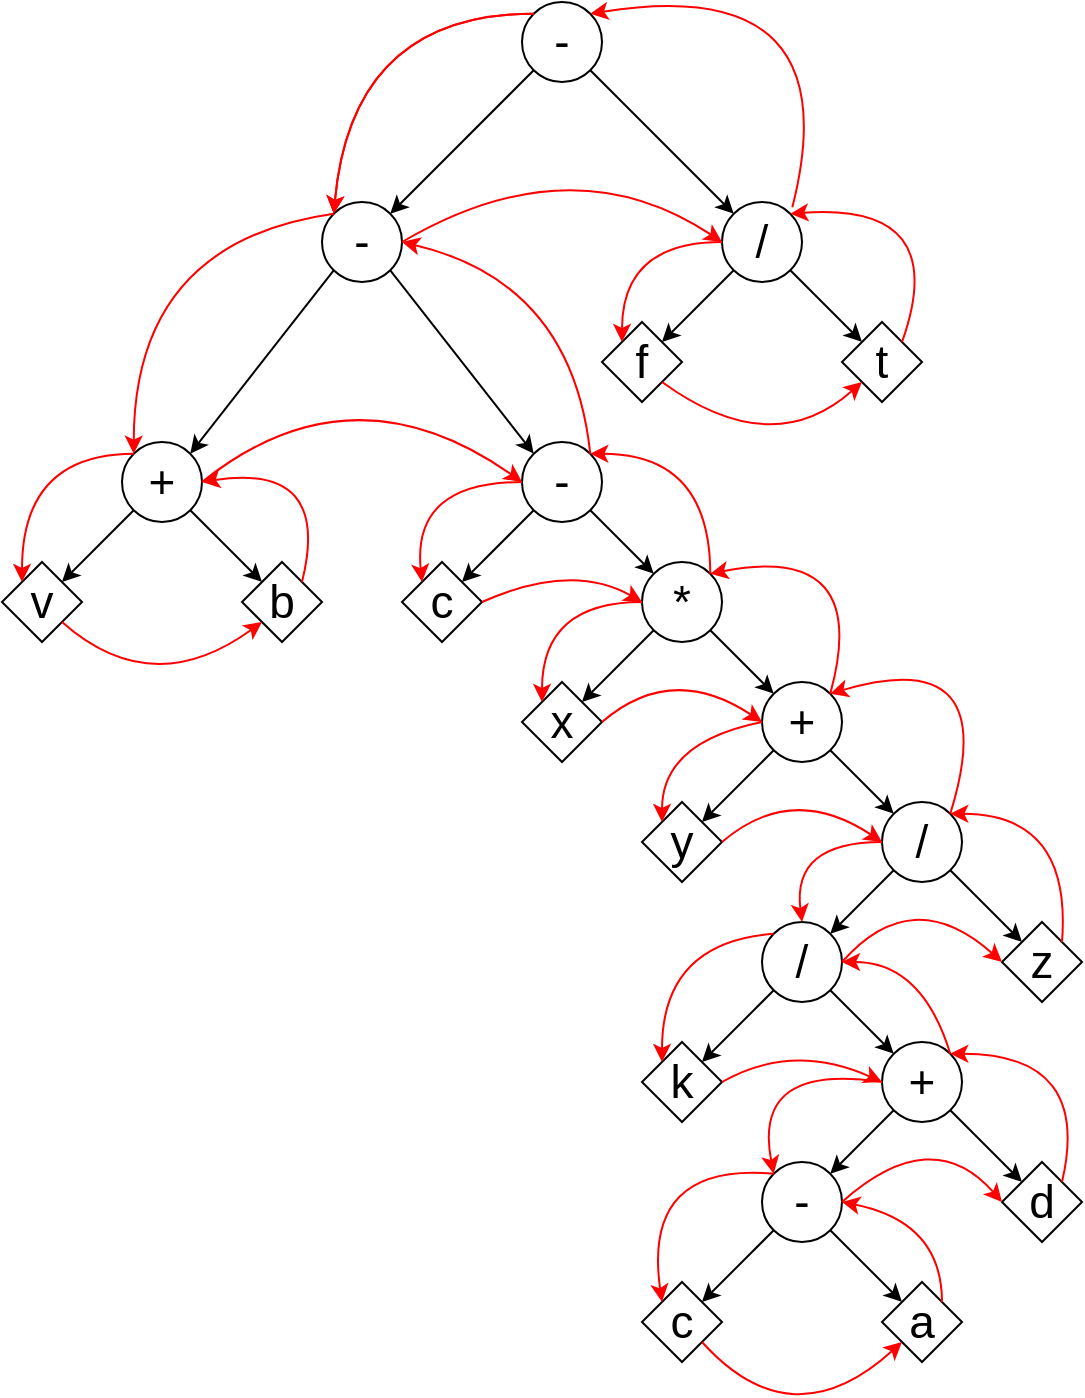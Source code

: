 <mxfile version="15.5.9" type="github">
  <diagram id="deZTbNNg9LpsPU7EslgX" name="Page-1">
    <mxGraphModel dx="1422" dy="764" grid="1" gridSize="10" guides="1" tooltips="1" connect="1" arrows="1" fold="1" page="1" pageScale="1" pageWidth="850" pageHeight="1100" math="0" shadow="0">
      <root>
        <mxCell id="0" />
        <mxCell id="1" parent="0" />
        <mxCell id="aF1CnZQHpzcb5Xxu2y9p-5" value="-" style="ellipse;whiteSpace=wrap;html=1;aspect=fixed;fontSize=23;" vertex="1" parent="1">
          <mxGeometry x="415" y="210" width="40" height="40" as="geometry" />
        </mxCell>
        <mxCell id="aF1CnZQHpzcb5Xxu2y9p-6" value="/" style="ellipse;whiteSpace=wrap;html=1;aspect=fixed;fontSize=23;" vertex="1" parent="1">
          <mxGeometry x="515" y="310" width="40" height="40" as="geometry" />
        </mxCell>
        <mxCell id="aF1CnZQHpzcb5Xxu2y9p-7" value="-" style="ellipse;whiteSpace=wrap;html=1;aspect=fixed;fontSize=23;" vertex="1" parent="1">
          <mxGeometry x="315" y="310" width="40" height="40" as="geometry" />
        </mxCell>
        <mxCell id="aF1CnZQHpzcb5Xxu2y9p-8" value="" style="endArrow=classic;html=1;rounded=0;entryX=1;entryY=0;entryDx=0;entryDy=0;exitX=0;exitY=1;exitDx=0;exitDy=0;fontSize=23;" edge="1" parent="1" source="aF1CnZQHpzcb5Xxu2y9p-5" target="aF1CnZQHpzcb5Xxu2y9p-7">
          <mxGeometry width="50" height="50" relative="1" as="geometry">
            <mxPoint x="355" y="510" as="sourcePoint" />
            <mxPoint x="405" y="460" as="targetPoint" />
          </mxGeometry>
        </mxCell>
        <mxCell id="aF1CnZQHpzcb5Xxu2y9p-9" value="" style="endArrow=classic;html=1;rounded=0;exitX=1;exitY=1;exitDx=0;exitDy=0;entryX=0;entryY=0;entryDx=0;entryDy=0;fontSize=23;" edge="1" parent="1" source="aF1CnZQHpzcb5Xxu2y9p-5" target="aF1CnZQHpzcb5Xxu2y9p-6">
          <mxGeometry width="50" height="50" relative="1" as="geometry">
            <mxPoint x="475" y="590" as="sourcePoint" />
            <mxPoint x="525" y="540" as="targetPoint" />
          </mxGeometry>
        </mxCell>
        <mxCell id="aF1CnZQHpzcb5Xxu2y9p-21" value="+" style="ellipse;whiteSpace=wrap;html=1;aspect=fixed;fontSize=23;" vertex="1" parent="1">
          <mxGeometry x="215" y="430" width="40" height="40" as="geometry" />
        </mxCell>
        <mxCell id="aF1CnZQHpzcb5Xxu2y9p-22" value="-" style="ellipse;whiteSpace=wrap;html=1;aspect=fixed;fontSize=23;" vertex="1" parent="1">
          <mxGeometry x="415" y="430" width="40" height="40" as="geometry" />
        </mxCell>
        <mxCell id="aF1CnZQHpzcb5Xxu2y9p-24" value="f" style="rhombus;whiteSpace=wrap;html=1;fontSize=23;" vertex="1" parent="1">
          <mxGeometry x="455" y="370" width="40" height="40" as="geometry" />
        </mxCell>
        <mxCell id="aF1CnZQHpzcb5Xxu2y9p-25" value="t" style="rhombus;whiteSpace=wrap;html=1;fontSize=23;" vertex="1" parent="1">
          <mxGeometry x="575" y="370" width="40" height="40" as="geometry" />
        </mxCell>
        <mxCell id="aF1CnZQHpzcb5Xxu2y9p-26" value="v" style="rhombus;whiteSpace=wrap;html=1;fontSize=23;" vertex="1" parent="1">
          <mxGeometry x="155" y="490" width="40" height="40" as="geometry" />
        </mxCell>
        <mxCell id="aF1CnZQHpzcb5Xxu2y9p-27" value="b" style="rhombus;whiteSpace=wrap;html=1;fontSize=23;" vertex="1" parent="1">
          <mxGeometry x="275" y="490" width="40" height="40" as="geometry" />
        </mxCell>
        <mxCell id="aF1CnZQHpzcb5Xxu2y9p-28" value="" style="endArrow=classic;html=1;rounded=0;fontSize=23;exitX=1;exitY=1;exitDx=0;exitDy=0;entryX=0;entryY=0;entryDx=0;entryDy=0;" edge="1" parent="1" source="aF1CnZQHpzcb5Xxu2y9p-7" target="aF1CnZQHpzcb5Xxu2y9p-22">
          <mxGeometry width="50" height="50" relative="1" as="geometry">
            <mxPoint x="410" y="470" as="sourcePoint" />
            <mxPoint x="460" y="420" as="targetPoint" />
          </mxGeometry>
        </mxCell>
        <mxCell id="aF1CnZQHpzcb5Xxu2y9p-29" value="" style="endArrow=classic;html=1;rounded=0;fontSize=23;exitX=0;exitY=1;exitDx=0;exitDy=0;entryX=1;entryY=0;entryDx=0;entryDy=0;" edge="1" parent="1" source="aF1CnZQHpzcb5Xxu2y9p-7" target="aF1CnZQHpzcb5Xxu2y9p-21">
          <mxGeometry width="50" height="50" relative="1" as="geometry">
            <mxPoint x="339.142" y="348.282" as="sourcePoint" />
            <mxPoint x="370.858" y="379.998" as="targetPoint" />
          </mxGeometry>
        </mxCell>
        <mxCell id="aF1CnZQHpzcb5Xxu2y9p-30" value="" style="endArrow=classic;html=1;rounded=0;fontSize=23;entryX=0;entryY=0;entryDx=0;entryDy=0;exitX=1;exitY=1;exitDx=0;exitDy=0;" edge="1" parent="1" source="aF1CnZQHpzcb5Xxu2y9p-6" target="aF1CnZQHpzcb5Xxu2y9p-25">
          <mxGeometry width="50" height="50" relative="1" as="geometry">
            <mxPoint x="445" y="490" as="sourcePoint" />
            <mxPoint x="495" y="440" as="targetPoint" />
          </mxGeometry>
        </mxCell>
        <mxCell id="aF1CnZQHpzcb5Xxu2y9p-31" value="" style="endArrow=classic;html=1;rounded=0;fontSize=23;entryX=0;entryY=0;entryDx=0;entryDy=0;exitX=1;exitY=1;exitDx=0;exitDy=0;" edge="1" parent="1" source="aF1CnZQHpzcb5Xxu2y9p-21" target="aF1CnZQHpzcb5Xxu2y9p-27">
          <mxGeometry width="50" height="50" relative="1" as="geometry">
            <mxPoint x="455" y="570" as="sourcePoint" />
            <mxPoint x="505" y="520" as="targetPoint" />
          </mxGeometry>
        </mxCell>
        <mxCell id="aF1CnZQHpzcb5Xxu2y9p-32" value="" style="endArrow=classic;html=1;rounded=0;fontSize=23;entryX=1;entryY=0;entryDx=0;entryDy=0;exitX=0;exitY=1;exitDx=0;exitDy=0;" edge="1" parent="1" source="aF1CnZQHpzcb5Xxu2y9p-21" target="aF1CnZQHpzcb5Xxu2y9p-26">
          <mxGeometry width="50" height="50" relative="1" as="geometry">
            <mxPoint x="265" y="610" as="sourcePoint" />
            <mxPoint x="315" y="560" as="targetPoint" />
          </mxGeometry>
        </mxCell>
        <mxCell id="aF1CnZQHpzcb5Xxu2y9p-33" value="" style="endArrow=classic;html=1;rounded=0;fontSize=23;exitX=0;exitY=1;exitDx=0;exitDy=0;entryX=1;entryY=0;entryDx=0;entryDy=0;" edge="1" parent="1" source="aF1CnZQHpzcb5Xxu2y9p-6" target="aF1CnZQHpzcb5Xxu2y9p-24">
          <mxGeometry width="50" height="50" relative="1" as="geometry">
            <mxPoint x="425" y="440" as="sourcePoint" />
            <mxPoint x="475" y="390" as="targetPoint" />
          </mxGeometry>
        </mxCell>
        <mxCell id="aF1CnZQHpzcb5Xxu2y9p-36" value="*" style="ellipse;whiteSpace=wrap;html=1;aspect=fixed;fontSize=23;" vertex="1" parent="1">
          <mxGeometry x="475" y="490" width="40" height="40" as="geometry" />
        </mxCell>
        <mxCell id="aF1CnZQHpzcb5Xxu2y9p-37" value="c" style="rhombus;whiteSpace=wrap;html=1;fontSize=23;" vertex="1" parent="1">
          <mxGeometry x="355" y="490" width="40" height="40" as="geometry" />
        </mxCell>
        <mxCell id="aF1CnZQHpzcb5Xxu2y9p-38" value="x" style="rhombus;whiteSpace=wrap;html=1;fontSize=23;" vertex="1" parent="1">
          <mxGeometry x="415" y="550" width="40" height="40" as="geometry" />
        </mxCell>
        <mxCell id="aF1CnZQHpzcb5Xxu2y9p-39" value="+" style="ellipse;whiteSpace=wrap;html=1;aspect=fixed;fontSize=23;" vertex="1" parent="1">
          <mxGeometry x="535" y="550" width="40" height="40" as="geometry" />
        </mxCell>
        <mxCell id="aF1CnZQHpzcb5Xxu2y9p-40" value="y" style="rhombus;whiteSpace=wrap;html=1;fontSize=23;" vertex="1" parent="1">
          <mxGeometry x="475" y="610" width="40" height="40" as="geometry" />
        </mxCell>
        <mxCell id="aF1CnZQHpzcb5Xxu2y9p-41" value="" style="endArrow=classic;html=1;rounded=0;fontSize=23;exitX=0;exitY=1;exitDx=0;exitDy=0;entryX=1;entryY=0;entryDx=0;entryDy=0;" edge="1" parent="1" source="aF1CnZQHpzcb5Xxu2y9p-22" target="aF1CnZQHpzcb5Xxu2y9p-37">
          <mxGeometry width="50" height="50" relative="1" as="geometry">
            <mxPoint x="425" y="600" as="sourcePoint" />
            <mxPoint x="475" y="550" as="targetPoint" />
          </mxGeometry>
        </mxCell>
        <mxCell id="aF1CnZQHpzcb5Xxu2y9p-43" value="" style="endArrow=classic;html=1;rounded=0;fontSize=23;exitX=0;exitY=1;exitDx=0;exitDy=0;entryX=1;entryY=0;entryDx=0;entryDy=0;" edge="1" parent="1" source="aF1CnZQHpzcb5Xxu2y9p-36" target="aF1CnZQHpzcb5Xxu2y9p-38">
          <mxGeometry width="50" height="50" relative="1" as="geometry">
            <mxPoint x="450" y="610" as="sourcePoint" />
            <mxPoint x="500" y="560" as="targetPoint" />
          </mxGeometry>
        </mxCell>
        <mxCell id="aF1CnZQHpzcb5Xxu2y9p-44" value="" style="endArrow=classic;html=1;rounded=0;fontSize=23;exitX=1;exitY=1;exitDx=0;exitDy=0;entryX=0;entryY=0;entryDx=0;entryDy=0;" edge="1" parent="1" source="aF1CnZQHpzcb5Xxu2y9p-22" target="aF1CnZQHpzcb5Xxu2y9p-36">
          <mxGeometry width="50" height="50" relative="1" as="geometry">
            <mxPoint x="345" y="680" as="sourcePoint" />
            <mxPoint x="395" y="630" as="targetPoint" />
          </mxGeometry>
        </mxCell>
        <mxCell id="aF1CnZQHpzcb5Xxu2y9p-45" value="" style="endArrow=classic;html=1;rounded=0;fontSize=23;exitX=1;exitY=1;exitDx=0;exitDy=0;entryX=0;entryY=0;entryDx=0;entryDy=0;" edge="1" parent="1" source="aF1CnZQHpzcb5Xxu2y9p-39" target="aF1CnZQHpzcb5Xxu2y9p-49">
          <mxGeometry width="50" height="50" relative="1" as="geometry">
            <mxPoint x="395" y="720" as="sourcePoint" />
            <mxPoint x="445" y="670" as="targetPoint" />
          </mxGeometry>
        </mxCell>
        <mxCell id="aF1CnZQHpzcb5Xxu2y9p-46" value="" style="endArrow=classic;html=1;rounded=0;fontSize=23;exitX=1;exitY=1;exitDx=0;exitDy=0;entryX=0;entryY=0;entryDx=0;entryDy=0;" edge="1" parent="1" source="aF1CnZQHpzcb5Xxu2y9p-36" target="aF1CnZQHpzcb5Xxu2y9p-39">
          <mxGeometry width="50" height="50" relative="1" as="geometry">
            <mxPoint x="270" y="690" as="sourcePoint" />
            <mxPoint x="320" y="640" as="targetPoint" />
          </mxGeometry>
        </mxCell>
        <mxCell id="aF1CnZQHpzcb5Xxu2y9p-47" value="" style="endArrow=classic;html=1;rounded=0;fontSize=23;exitX=0;exitY=1;exitDx=0;exitDy=0;entryX=1;entryY=0;entryDx=0;entryDy=0;" edge="1" parent="1" source="aF1CnZQHpzcb5Xxu2y9p-39" target="aF1CnZQHpzcb5Xxu2y9p-40">
          <mxGeometry width="50" height="50" relative="1" as="geometry">
            <mxPoint x="205" y="610" as="sourcePoint" />
            <mxPoint x="255" y="560" as="targetPoint" />
          </mxGeometry>
        </mxCell>
        <mxCell id="aF1CnZQHpzcb5Xxu2y9p-49" value="/" style="ellipse;whiteSpace=wrap;html=1;aspect=fixed;fontSize=23;" vertex="1" parent="1">
          <mxGeometry x="595" y="610" width="40" height="40" as="geometry" />
        </mxCell>
        <mxCell id="aF1CnZQHpzcb5Xxu2y9p-50" value="/" style="ellipse;whiteSpace=wrap;html=1;aspect=fixed;fontSize=23;" vertex="1" parent="1">
          <mxGeometry x="535" y="670" width="40" height="40" as="geometry" />
        </mxCell>
        <mxCell id="aF1CnZQHpzcb5Xxu2y9p-51" value="" style="endArrow=classic;html=1;rounded=0;fontSize=23;exitX=0;exitY=1;exitDx=0;exitDy=0;entryX=1;entryY=0;entryDx=0;entryDy=0;" edge="1" parent="1" source="aF1CnZQHpzcb5Xxu2y9p-49" target="aF1CnZQHpzcb5Xxu2y9p-50">
          <mxGeometry width="50" height="50" relative="1" as="geometry">
            <mxPoint x="685" y="760" as="sourcePoint" />
            <mxPoint x="735" y="710" as="targetPoint" />
          </mxGeometry>
        </mxCell>
        <mxCell id="aF1CnZQHpzcb5Xxu2y9p-52" value="k" style="rhombus;whiteSpace=wrap;html=1;fontSize=23;" vertex="1" parent="1">
          <mxGeometry x="475" y="730" width="40" height="40" as="geometry" />
        </mxCell>
        <mxCell id="aF1CnZQHpzcb5Xxu2y9p-53" value="" style="endArrow=classic;html=1;rounded=0;fontSize=23;exitX=0;exitY=1;exitDx=0;exitDy=0;entryX=1;entryY=0;entryDx=0;entryDy=0;" edge="1" parent="1" source="aF1CnZQHpzcb5Xxu2y9p-50" target="aF1CnZQHpzcb5Xxu2y9p-52">
          <mxGeometry width="50" height="50" relative="1" as="geometry">
            <mxPoint x="685" y="760" as="sourcePoint" />
            <mxPoint x="735" y="710" as="targetPoint" />
          </mxGeometry>
        </mxCell>
        <mxCell id="aF1CnZQHpzcb5Xxu2y9p-54" value="&lt;div style=&quot;font-size: 23px;&quot;&gt;+&lt;br style=&quot;font-size: 23px;&quot;&gt;&lt;/div&gt;" style="ellipse;whiteSpace=wrap;html=1;aspect=fixed;fontSize=23;" vertex="1" parent="1">
          <mxGeometry x="595" y="730" width="40" height="40" as="geometry" />
        </mxCell>
        <mxCell id="aF1CnZQHpzcb5Xxu2y9p-55" value="z" style="rhombus;whiteSpace=wrap;html=1;fontSize=23;" vertex="1" parent="1">
          <mxGeometry x="655" y="670" width="40" height="40" as="geometry" />
        </mxCell>
        <mxCell id="aF1CnZQHpzcb5Xxu2y9p-56" value="" style="endArrow=classic;html=1;rounded=0;fontSize=23;exitX=1;exitY=1;exitDx=0;exitDy=0;entryX=0;entryY=0;entryDx=0;entryDy=0;" edge="1" parent="1" source="aF1CnZQHpzcb5Xxu2y9p-49" target="aF1CnZQHpzcb5Xxu2y9p-55">
          <mxGeometry width="50" height="50" relative="1" as="geometry">
            <mxPoint x="685" y="760" as="sourcePoint" />
            <mxPoint x="735" y="710" as="targetPoint" />
          </mxGeometry>
        </mxCell>
        <mxCell id="aF1CnZQHpzcb5Xxu2y9p-57" value="" style="endArrow=classic;html=1;rounded=0;fontSize=23;exitX=1;exitY=1;exitDx=0;exitDy=0;entryX=0;entryY=0;entryDx=0;entryDy=0;" edge="1" parent="1" source="aF1CnZQHpzcb5Xxu2y9p-50" target="aF1CnZQHpzcb5Xxu2y9p-54">
          <mxGeometry width="50" height="50" relative="1" as="geometry">
            <mxPoint x="685" y="860" as="sourcePoint" />
            <mxPoint x="735" y="810" as="targetPoint" />
          </mxGeometry>
        </mxCell>
        <mxCell id="aF1CnZQHpzcb5Xxu2y9p-58" value="-" style="ellipse;whiteSpace=wrap;html=1;aspect=fixed;fontSize=23;" vertex="1" parent="1">
          <mxGeometry x="535" y="790" width="40" height="40" as="geometry" />
        </mxCell>
        <mxCell id="aF1CnZQHpzcb5Xxu2y9p-59" value="" style="endArrow=classic;html=1;rounded=0;fontSize=23;exitX=0;exitY=1;exitDx=0;exitDy=0;entryX=1;entryY=0;entryDx=0;entryDy=0;" edge="1" parent="1" source="aF1CnZQHpzcb5Xxu2y9p-54" target="aF1CnZQHpzcb5Xxu2y9p-58">
          <mxGeometry width="50" height="50" relative="1" as="geometry">
            <mxPoint x="685" y="860" as="sourcePoint" />
            <mxPoint x="735" y="810" as="targetPoint" />
          </mxGeometry>
        </mxCell>
        <mxCell id="aF1CnZQHpzcb5Xxu2y9p-60" value="d" style="rhombus;whiteSpace=wrap;html=1;fontSize=23;" vertex="1" parent="1">
          <mxGeometry x="655" y="790" width="40" height="40" as="geometry" />
        </mxCell>
        <mxCell id="aF1CnZQHpzcb5Xxu2y9p-61" value="" style="endArrow=classic;html=1;rounded=0;fontSize=23;exitX=1;exitY=1;exitDx=0;exitDy=0;entryX=0;entryY=0;entryDx=0;entryDy=0;" edge="1" parent="1" source="aF1CnZQHpzcb5Xxu2y9p-54" target="aF1CnZQHpzcb5Xxu2y9p-60">
          <mxGeometry width="50" height="50" relative="1" as="geometry">
            <mxPoint x="685" y="860" as="sourcePoint" />
            <mxPoint x="735" y="810" as="targetPoint" />
          </mxGeometry>
        </mxCell>
        <mxCell id="aF1CnZQHpzcb5Xxu2y9p-62" value="c" style="rhombus;whiteSpace=wrap;html=1;fontSize=23;" vertex="1" parent="1">
          <mxGeometry x="475" y="850" width="40" height="40" as="geometry" />
        </mxCell>
        <mxCell id="aF1CnZQHpzcb5Xxu2y9p-63" value="a" style="rhombus;whiteSpace=wrap;html=1;fontSize=23;" vertex="1" parent="1">
          <mxGeometry x="595" y="850" width="40" height="40" as="geometry" />
        </mxCell>
        <mxCell id="aF1CnZQHpzcb5Xxu2y9p-64" value="" style="endArrow=classic;html=1;rounded=0;fontSize=23;exitX=1;exitY=1;exitDx=0;exitDy=0;entryX=0;entryY=0;entryDx=0;entryDy=0;" edge="1" parent="1" source="aF1CnZQHpzcb5Xxu2y9p-58" target="aF1CnZQHpzcb5Xxu2y9p-63">
          <mxGeometry width="50" height="50" relative="1" as="geometry">
            <mxPoint x="685" y="860" as="sourcePoint" />
            <mxPoint x="735" y="810" as="targetPoint" />
          </mxGeometry>
        </mxCell>
        <mxCell id="aF1CnZQHpzcb5Xxu2y9p-65" value="" style="endArrow=classic;html=1;rounded=0;fontSize=23;exitX=0;exitY=1;exitDx=0;exitDy=0;entryX=1;entryY=0;entryDx=0;entryDy=0;" edge="1" parent="1" source="aF1CnZQHpzcb5Xxu2y9p-58" target="aF1CnZQHpzcb5Xxu2y9p-62">
          <mxGeometry width="50" height="50" relative="1" as="geometry">
            <mxPoint x="590" y="970" as="sourcePoint" />
            <mxPoint x="640" y="920" as="targetPoint" />
          </mxGeometry>
        </mxCell>
        <mxCell id="aF1CnZQHpzcb5Xxu2y9p-71" value="" style="endArrow=classic;html=1;fontSize=23;strokeColor=#FF0000;entryX=0;entryY=0;entryDx=0;entryDy=0;exitX=0;exitY=0;exitDx=0;exitDy=0;curved=1;" edge="1" parent="1" source="aF1CnZQHpzcb5Xxu2y9p-5" target="aF1CnZQHpzcb5Xxu2y9p-7">
          <mxGeometry width="50" height="50" relative="1" as="geometry">
            <mxPoint x="265" y="230" as="sourcePoint" />
            <mxPoint x="315" y="180" as="targetPoint" />
            <Array as="points">
              <mxPoint x="330" y="216" />
            </Array>
          </mxGeometry>
        </mxCell>
        <mxCell id="aF1CnZQHpzcb5Xxu2y9p-72" value="" style="endArrow=classic;html=1;fontSize=23;strokeColor=#FF0000;entryX=0;entryY=0;entryDx=0;entryDy=0;exitX=0;exitY=0;exitDx=0;exitDy=0;curved=1;" edge="1" parent="1" source="aF1CnZQHpzcb5Xxu2y9p-7" target="aF1CnZQHpzcb5Xxu2y9p-21">
          <mxGeometry width="50" height="50" relative="1" as="geometry">
            <mxPoint x="314.998" y="319.998" as="sourcePoint" />
            <mxPoint x="214.998" y="419.998" as="targetPoint" />
            <Array as="points">
              <mxPoint x="221" y="330" />
            </Array>
          </mxGeometry>
        </mxCell>
        <mxCell id="aF1CnZQHpzcb5Xxu2y9p-74" value="" style="endArrow=classic;html=1;fontSize=23;strokeColor=#FF0000;entryX=0;entryY=0;entryDx=0;entryDy=0;exitX=0;exitY=0;exitDx=0;exitDy=0;curved=1;" edge="1" parent="1">
          <mxGeometry width="50" height="50" relative="1" as="geometry">
            <mxPoint x="420.858" y="215.858" as="sourcePoint" />
            <mxPoint x="320.858" y="315.858" as="targetPoint" />
            <Array as="points">
              <mxPoint x="330" y="216" />
            </Array>
          </mxGeometry>
        </mxCell>
        <mxCell id="aF1CnZQHpzcb5Xxu2y9p-76" value="" style="endArrow=classic;html=1;fontSize=23;strokeColor=#FF0000;entryX=0;entryY=0;entryDx=0;entryDy=0;exitX=0;exitY=0;exitDx=0;exitDy=0;curved=1;" edge="1" parent="1" source="aF1CnZQHpzcb5Xxu2y9p-21" target="aF1CnZQHpzcb5Xxu2y9p-26">
          <mxGeometry width="50" height="50" relative="1" as="geometry">
            <mxPoint x="185.858" y="369.998" as="sourcePoint" />
            <mxPoint x="100" y="484.14" as="targetPoint" />
            <Array as="points">
              <mxPoint x="165" y="436" />
            </Array>
          </mxGeometry>
        </mxCell>
        <mxCell id="aF1CnZQHpzcb5Xxu2y9p-77" value="" style="endArrow=classic;html=1;fontSize=23;strokeColor=#FF0000;entryX=0;entryY=1;entryDx=0;entryDy=0;exitX=1;exitY=1;exitDx=0;exitDy=0;curved=1;" edge="1" parent="1" source="aF1CnZQHpzcb5Xxu2y9p-26" target="aF1CnZQHpzcb5Xxu2y9p-27">
          <mxGeometry width="50" height="50" relative="1" as="geometry">
            <mxPoint x="254.998" y="545.858" as="sourcePoint" />
            <mxPoint x="199.14" y="610" as="targetPoint" />
            <Array as="points">
              <mxPoint x="230" y="560" />
            </Array>
          </mxGeometry>
        </mxCell>
        <mxCell id="aF1CnZQHpzcb5Xxu2y9p-78" value="" style="endArrow=classic;html=1;fontSize=23;strokeColor=#FF0000;entryX=1;entryY=0.5;entryDx=0;entryDy=0;exitX=1;exitY=0;exitDx=0;exitDy=0;curved=1;" edge="1" parent="1" source="aF1CnZQHpzcb5Xxu2y9p-27" target="aF1CnZQHpzcb5Xxu2y9p-21">
          <mxGeometry width="50" height="50" relative="1" as="geometry">
            <mxPoint x="362.928" y="417.928" as="sourcePoint" />
            <mxPoint x="307.07" y="482.07" as="targetPoint" />
            <Array as="points">
              <mxPoint x="320" y="440" />
            </Array>
          </mxGeometry>
        </mxCell>
        <mxCell id="aF1CnZQHpzcb5Xxu2y9p-79" value="" style="endArrow=classic;html=1;fontSize=23;strokeColor=#FF0000;entryX=0;entryY=0.5;entryDx=0;entryDy=0;exitX=1;exitY=0.5;exitDx=0;exitDy=0;curved=1;" edge="1" parent="1" source="aF1CnZQHpzcb5Xxu2y9p-21" target="aF1CnZQHpzcb5Xxu2y9p-22">
          <mxGeometry width="50" height="50" relative="1" as="geometry">
            <mxPoint x="352.5" y="450" as="sourcePoint" />
            <mxPoint x="302.5" y="400" as="targetPoint" />
            <Array as="points">
              <mxPoint x="330" y="390" />
            </Array>
          </mxGeometry>
        </mxCell>
        <mxCell id="aF1CnZQHpzcb5Xxu2y9p-80" value="" style="endArrow=classic;html=1;fontSize=23;strokeColor=#FF0000;entryX=0;entryY=0;entryDx=0;entryDy=0;exitX=0;exitY=0.5;exitDx=0;exitDy=0;curved=1;" edge="1" parent="1" source="aF1CnZQHpzcb5Xxu2y9p-22" target="aF1CnZQHpzcb5Xxu2y9p-37">
          <mxGeometry width="50" height="50" relative="1" as="geometry">
            <mxPoint x="365" y="620" as="sourcePoint" />
            <mxPoint x="315" y="570" as="targetPoint" />
            <Array as="points">
              <mxPoint x="360" y="450" />
            </Array>
          </mxGeometry>
        </mxCell>
        <mxCell id="aF1CnZQHpzcb5Xxu2y9p-81" value="" style="endArrow=classic;html=1;fontSize=23;strokeColor=#FF0000;entryX=0;entryY=0.5;entryDx=0;entryDy=0;exitX=1;exitY=0.5;exitDx=0;exitDy=0;curved=1;" edge="1" parent="1" source="aF1CnZQHpzcb5Xxu2y9p-37" target="aF1CnZQHpzcb5Xxu2y9p-36">
          <mxGeometry width="50" height="50" relative="1" as="geometry">
            <mxPoint x="385" y="550" as="sourcePoint" />
            <mxPoint x="335" y="600" as="targetPoint" />
            <Array as="points">
              <mxPoint x="440" y="490" />
            </Array>
          </mxGeometry>
        </mxCell>
        <mxCell id="aF1CnZQHpzcb5Xxu2y9p-82" value="" style="endArrow=classic;html=1;fontSize=23;strokeColor=#FF0000;entryX=0;entryY=0;entryDx=0;entryDy=0;exitX=0;exitY=0.5;exitDx=0;exitDy=0;curved=1;" edge="1" parent="1" source="aF1CnZQHpzcb5Xxu2y9p-36" target="aF1CnZQHpzcb5Xxu2y9p-38">
          <mxGeometry width="50" height="50" relative="1" as="geometry">
            <mxPoint x="395" y="530" as="sourcePoint" />
            <mxPoint x="485" y="520" as="targetPoint" />
            <Array as="points">
              <mxPoint x="425" y="510" />
            </Array>
          </mxGeometry>
        </mxCell>
        <mxCell id="aF1CnZQHpzcb5Xxu2y9p-85" value="" style="endArrow=classic;html=1;fontSize=23;strokeColor=#FF0000;entryX=0;entryY=0.5;entryDx=0;entryDy=0;exitX=1;exitY=0.5;exitDx=0;exitDy=0;curved=1;" edge="1" parent="1" source="aF1CnZQHpzcb5Xxu2y9p-38" target="aF1CnZQHpzcb5Xxu2y9p-39">
          <mxGeometry width="50" height="50" relative="1" as="geometry">
            <mxPoint x="445" y="580" as="sourcePoint" />
            <mxPoint x="535" y="570" as="targetPoint" />
            <Array as="points">
              <mxPoint x="490" y="540" />
            </Array>
          </mxGeometry>
        </mxCell>
        <mxCell id="aF1CnZQHpzcb5Xxu2y9p-86" value="" style="endArrow=classic;html=1;fontSize=23;strokeColor=#FF0000;entryX=0;entryY=0;entryDx=0;entryDy=0;exitX=0;exitY=0.5;exitDx=0;exitDy=0;curved=1;" edge="1" parent="1" source="aF1CnZQHpzcb5Xxu2y9p-39" target="aF1CnZQHpzcb5Xxu2y9p-40">
          <mxGeometry width="50" height="50" relative="1" as="geometry">
            <mxPoint x="535" y="570" as="sourcePoint" />
            <mxPoint x="485" y="620" as="targetPoint" />
            <Array as="points">
              <mxPoint x="485" y="580" />
            </Array>
          </mxGeometry>
        </mxCell>
        <mxCell id="aF1CnZQHpzcb5Xxu2y9p-87" value="" style="endArrow=classic;html=1;fontSize=23;strokeColor=#FF0000;entryX=0;entryY=0.5;entryDx=0;entryDy=0;exitX=1;exitY=0.5;exitDx=0;exitDy=0;curved=1;" edge="1" parent="1" source="aF1CnZQHpzcb5Xxu2y9p-40" target="aF1CnZQHpzcb5Xxu2y9p-49">
          <mxGeometry width="50" height="50" relative="1" as="geometry">
            <mxPoint x="505" y="650" as="sourcePoint" />
            <mxPoint x="595" y="640" as="targetPoint" />
            <Array as="points">
              <mxPoint x="550" y="600" />
            </Array>
          </mxGeometry>
        </mxCell>
        <mxCell id="aF1CnZQHpzcb5Xxu2y9p-89" value="" style="endArrow=classic;html=1;fontSize=23;strokeColor=#FF0000;entryX=0.5;entryY=0;entryDx=0;entryDy=0;exitX=0;exitY=0.5;exitDx=0;exitDy=0;curved=1;" edge="1" parent="1" source="aF1CnZQHpzcb5Xxu2y9p-49" target="aF1CnZQHpzcb5Xxu2y9p-50">
          <mxGeometry width="50" height="50" relative="1" as="geometry">
            <mxPoint x="395" y="680" as="sourcePoint" />
            <mxPoint x="475" y="680" as="targetPoint" />
            <Array as="points">
              <mxPoint x="550" y="630" />
            </Array>
          </mxGeometry>
        </mxCell>
        <mxCell id="aF1CnZQHpzcb5Xxu2y9p-90" value="" style="endArrow=classic;html=1;fontSize=23;strokeColor=#FF0000;entryX=0;entryY=0;entryDx=0;entryDy=0;exitX=0;exitY=0;exitDx=0;exitDy=0;curved=1;" edge="1" parent="1" source="aF1CnZQHpzcb5Xxu2y9p-50" target="aF1CnZQHpzcb5Xxu2y9p-52">
          <mxGeometry width="50" height="50" relative="1" as="geometry">
            <mxPoint x="520" y="670" as="sourcePoint" />
            <mxPoint x="480" y="710" as="targetPoint" />
            <Array as="points">
              <mxPoint x="485" y="680" />
            </Array>
          </mxGeometry>
        </mxCell>
        <mxCell id="aF1CnZQHpzcb5Xxu2y9p-91" value="" style="endArrow=classic;html=1;fontSize=23;strokeColor=#FF0000;entryX=0;entryY=0.5;entryDx=0;entryDy=0;exitX=1;exitY=0.5;exitDx=0;exitDy=0;curved=1;" edge="1" parent="1" source="aF1CnZQHpzcb5Xxu2y9p-52" target="aF1CnZQHpzcb5Xxu2y9p-54">
          <mxGeometry width="50" height="50" relative="1" as="geometry">
            <mxPoint x="534.998" y="765.858" as="sourcePoint" />
            <mxPoint x="479.14" y="830" as="targetPoint" />
            <Array as="points">
              <mxPoint x="550" y="730" />
            </Array>
          </mxGeometry>
        </mxCell>
        <mxCell id="aF1CnZQHpzcb5Xxu2y9p-92" value="" style="endArrow=classic;html=1;fontSize=23;strokeColor=#FF0000;entryX=0;entryY=0;entryDx=0;entryDy=0;exitX=0;exitY=0.5;exitDx=0;exitDy=0;curved=1;" edge="1" parent="1" source="aF1CnZQHpzcb5Xxu2y9p-54" target="aF1CnZQHpzcb5Xxu2y9p-58">
          <mxGeometry width="50" height="50" relative="1" as="geometry">
            <mxPoint x="450" y="800" as="sourcePoint" />
            <mxPoint x="530" y="800" as="targetPoint" />
            <Array as="points">
              <mxPoint x="530" y="740" />
            </Array>
          </mxGeometry>
        </mxCell>
        <mxCell id="aF1CnZQHpzcb5Xxu2y9p-93" value="" style="endArrow=classic;html=1;fontSize=23;strokeColor=#FF0000;entryX=0;entryY=0;entryDx=0;entryDy=0;exitX=0;exitY=0;exitDx=0;exitDy=0;curved=1;" edge="1" parent="1" source="aF1CnZQHpzcb5Xxu2y9p-58" target="aF1CnZQHpzcb5Xxu2y9p-62">
          <mxGeometry width="50" height="50" relative="1" as="geometry">
            <mxPoint x="515" y="790" as="sourcePoint" />
            <mxPoint x="475" y="830" as="targetPoint" />
            <Array as="points">
              <mxPoint x="475" y="790" />
            </Array>
          </mxGeometry>
        </mxCell>
        <mxCell id="aF1CnZQHpzcb5Xxu2y9p-97" value="" style="endArrow=classic;html=1;fontSize=23;strokeColor=#FF0000;entryX=0;entryY=1;entryDx=0;entryDy=0;exitX=1;exitY=1;exitDx=0;exitDy=0;curved=1;" edge="1" parent="1" source="aF1CnZQHpzcb5Xxu2y9p-62" target="aF1CnZQHpzcb5Xxu2y9p-63">
          <mxGeometry width="50" height="50" relative="1" as="geometry">
            <mxPoint x="554.998" y="935.858" as="sourcePoint" />
            <mxPoint x="499.14" y="1000" as="targetPoint" />
            <Array as="points">
              <mxPoint x="550" y="930" />
            </Array>
          </mxGeometry>
        </mxCell>
        <mxCell id="aF1CnZQHpzcb5Xxu2y9p-98" value="" style="endArrow=classic;html=1;fontSize=23;strokeColor=#FF0000;entryX=1;entryY=0.5;entryDx=0;entryDy=0;exitX=1;exitY=0;exitDx=0;exitDy=0;curved=1;" edge="1" parent="1" source="aF1CnZQHpzcb5Xxu2y9p-63" target="aF1CnZQHpzcb5Xxu2y9p-58">
          <mxGeometry width="50" height="50" relative="1" as="geometry">
            <mxPoint x="670" y="900" as="sourcePoint" />
            <mxPoint x="770" y="900" as="targetPoint" />
            <Array as="points">
              <mxPoint x="625" y="820" />
            </Array>
          </mxGeometry>
        </mxCell>
        <mxCell id="aF1CnZQHpzcb5Xxu2y9p-99" value="" style="endArrow=classic;html=1;fontSize=23;strokeColor=#FF0000;entryX=0;entryY=0.5;entryDx=0;entryDy=0;exitX=1;exitY=0.5;exitDx=0;exitDy=0;curved=1;" edge="1" parent="1" source="aF1CnZQHpzcb5Xxu2y9p-58" target="aF1CnZQHpzcb5Xxu2y9p-60">
          <mxGeometry width="50" height="50" relative="1" as="geometry">
            <mxPoint x="720" y="940" as="sourcePoint" />
            <mxPoint x="670" y="890" as="targetPoint" />
            <Array as="points">
              <mxPoint x="620" y="770" />
            </Array>
          </mxGeometry>
        </mxCell>
        <mxCell id="aF1CnZQHpzcb5Xxu2y9p-100" value="" style="endArrow=classic;html=1;fontSize=23;strokeColor=#FF0000;entryX=1;entryY=0;entryDx=0;entryDy=0;exitX=1;exitY=0;exitDx=0;exitDy=0;curved=1;" edge="1" parent="1" source="aF1CnZQHpzcb5Xxu2y9p-60" target="aF1CnZQHpzcb5Xxu2y9p-54">
          <mxGeometry width="50" height="50" relative="1" as="geometry">
            <mxPoint x="720" y="860" as="sourcePoint" />
            <mxPoint x="800" y="860" as="targetPoint" />
            <Array as="points">
              <mxPoint x="700" y="736" />
            </Array>
          </mxGeometry>
        </mxCell>
        <mxCell id="aF1CnZQHpzcb5Xxu2y9p-101" value="" style="endArrow=classic;html=1;fontSize=23;strokeColor=#FF0000;entryX=1;entryY=0.5;entryDx=0;entryDy=0;exitX=1;exitY=0;exitDx=0;exitDy=0;curved=1;" edge="1" parent="1" source="aF1CnZQHpzcb5Xxu2y9p-54" target="aF1CnZQHpzcb5Xxu2y9p-50">
          <mxGeometry width="50" height="50" relative="1" as="geometry">
            <mxPoint x="630.86" y="744.14" as="sourcePoint" />
            <mxPoint x="575.002" y="679.998" as="targetPoint" />
            <Array as="points">
              <mxPoint x="615" y="690" />
            </Array>
          </mxGeometry>
        </mxCell>
        <mxCell id="aF1CnZQHpzcb5Xxu2y9p-102" value="" style="endArrow=classic;html=1;fontSize=23;strokeColor=#FF0000;entryX=0;entryY=0.5;entryDx=0;entryDy=0;exitX=1;exitY=0.5;exitDx=0;exitDy=0;curved=1;" edge="1" parent="1" source="aF1CnZQHpzcb5Xxu2y9p-50" target="aF1CnZQHpzcb5Xxu2y9p-55">
          <mxGeometry width="50" height="50" relative="1" as="geometry">
            <mxPoint x="784.142" y="775.858" as="sourcePoint" />
            <mxPoint x="730" y="730" as="targetPoint" />
            <Array as="points">
              <mxPoint x="610" y="650" />
            </Array>
          </mxGeometry>
        </mxCell>
        <mxCell id="aF1CnZQHpzcb5Xxu2y9p-103" value="" style="endArrow=classic;html=1;fontSize=23;strokeColor=#FF0000;entryX=1;entryY=0;entryDx=0;entryDy=0;exitX=1;exitY=0;exitDx=0;exitDy=0;curved=1;" edge="1" parent="1" source="aF1CnZQHpzcb5Xxu2y9p-55" target="aF1CnZQHpzcb5Xxu2y9p-49">
          <mxGeometry width="50" height="50" relative="1" as="geometry">
            <mxPoint x="720" y="610" as="sourcePoint" />
            <mxPoint x="800" y="610" as="targetPoint" />
            <Array as="points">
              <mxPoint x="690" y="616" />
            </Array>
          </mxGeometry>
        </mxCell>
        <mxCell id="aF1CnZQHpzcb5Xxu2y9p-104" value="" style="endArrow=classic;html=1;fontSize=23;strokeColor=#FF0000;entryX=1;entryY=0;entryDx=0;entryDy=0;exitX=1;exitY=0;exitDx=0;exitDy=0;curved=1;" edge="1" parent="1" source="aF1CnZQHpzcb5Xxu2y9p-49" target="aF1CnZQHpzcb5Xxu2y9p-39">
          <mxGeometry width="50" height="50" relative="1" as="geometry">
            <mxPoint x="650.86" y="594.14" as="sourcePoint" />
            <mxPoint x="595.002" y="529.998" as="targetPoint" />
            <Array as="points">
              <mxPoint x="655.86" y="530.14" />
            </Array>
          </mxGeometry>
        </mxCell>
        <mxCell id="aF1CnZQHpzcb5Xxu2y9p-105" value="" style="endArrow=classic;html=1;fontSize=23;strokeColor=#FF0000;entryX=1;entryY=0;entryDx=0;entryDy=0;exitX=1;exitY=0;exitDx=0;exitDy=0;curved=1;" edge="1" parent="1" source="aF1CnZQHpzcb5Xxu2y9p-39" target="aF1CnZQHpzcb5Xxu2y9p-36">
          <mxGeometry width="50" height="50" relative="1" as="geometry">
            <mxPoint x="570.86" y="530.0" as="sourcePoint" />
            <mxPoint x="515.002" y="465.858" as="targetPoint" />
            <Array as="points">
              <mxPoint x="590" y="480" />
            </Array>
          </mxGeometry>
        </mxCell>
        <mxCell id="aF1CnZQHpzcb5Xxu2y9p-106" value="" style="endArrow=classic;html=1;fontSize=23;strokeColor=#FF0000;entryX=1;entryY=0;entryDx=0;entryDy=0;exitX=1;exitY=0;exitDx=0;exitDy=0;curved=1;" edge="1" parent="1" source="aF1CnZQHpzcb5Xxu2y9p-36" target="aF1CnZQHpzcb5Xxu2y9p-22">
          <mxGeometry width="50" height="50" relative="1" as="geometry">
            <mxPoint x="515.002" y="485.858" as="sourcePoint" />
            <mxPoint x="455.002" y="425.858" as="targetPoint" />
            <Array as="points">
              <mxPoint x="509" y="436" />
            </Array>
          </mxGeometry>
        </mxCell>
        <mxCell id="aF1CnZQHpzcb5Xxu2y9p-107" value="" style="endArrow=classic;html=1;fontSize=23;strokeColor=#FF0000;entryX=1;entryY=0.5;entryDx=0;entryDy=0;exitX=1;exitY=0;exitDx=0;exitDy=0;curved=1;" edge="1" parent="1" source="aF1CnZQHpzcb5Xxu2y9p-22" target="aF1CnZQHpzcb5Xxu2y9p-7">
          <mxGeometry width="50" height="50" relative="1" as="geometry">
            <mxPoint x="440.002" y="369.998" as="sourcePoint" />
            <mxPoint x="380.002" y="309.998" as="targetPoint" />
            <Array as="points">
              <mxPoint x="440" y="350" />
            </Array>
          </mxGeometry>
        </mxCell>
        <mxCell id="aF1CnZQHpzcb5Xxu2y9p-108" value="" style="endArrow=classic;html=1;fontSize=23;strokeColor=#FF0000;entryX=0;entryY=0.5;entryDx=0;entryDy=0;exitX=1;exitY=0.5;exitDx=0;exitDy=0;curved=1;" edge="1" parent="1" source="aF1CnZQHpzcb5Xxu2y9p-7" target="aF1CnZQHpzcb5Xxu2y9p-6">
          <mxGeometry width="50" height="50" relative="1" as="geometry">
            <mxPoint x="495.002" y="385.858" as="sourcePoint" />
            <mxPoint x="400.86" y="280" as="targetPoint" />
            <Array as="points">
              <mxPoint x="440" y="280" />
            </Array>
          </mxGeometry>
        </mxCell>
        <mxCell id="aF1CnZQHpzcb5Xxu2y9p-109" value="" style="endArrow=classic;html=1;fontSize=23;strokeColor=#FF0000;entryX=0;entryY=0;entryDx=0;entryDy=0;exitX=0;exitY=0.5;exitDx=0;exitDy=0;curved=1;" edge="1" parent="1" source="aF1CnZQHpzcb5Xxu2y9p-6" target="aF1CnZQHpzcb5Xxu2y9p-24">
          <mxGeometry width="50" height="50" relative="1" as="geometry">
            <mxPoint x="575" y="300" as="sourcePoint" />
            <mxPoint x="735" y="300" as="targetPoint" />
            <Array as="points">
              <mxPoint x="465" y="330" />
            </Array>
          </mxGeometry>
        </mxCell>
        <mxCell id="aF1CnZQHpzcb5Xxu2y9p-110" value="" style="endArrow=classic;html=1;fontSize=23;strokeColor=#FF0000;entryX=0;entryY=1;entryDx=0;entryDy=0;exitX=1;exitY=1;exitDx=0;exitDy=0;curved=1;" edge="1" parent="1" source="aF1CnZQHpzcb5Xxu2y9p-24" target="aF1CnZQHpzcb5Xxu2y9p-25">
          <mxGeometry width="50" height="50" relative="1" as="geometry">
            <mxPoint x="565" y="400" as="sourcePoint" />
            <mxPoint x="515" y="450" as="targetPoint" />
            <Array as="points">
              <mxPoint x="540" y="440" />
            </Array>
          </mxGeometry>
        </mxCell>
        <mxCell id="aF1CnZQHpzcb5Xxu2y9p-111" value="" style="endArrow=classic;html=1;fontSize=23;strokeColor=#FF0000;entryX=1;entryY=0;entryDx=0;entryDy=0;exitX=1;exitY=0;exitDx=0;exitDy=0;curved=1;" edge="1" parent="1" source="aF1CnZQHpzcb5Xxu2y9p-25" target="aF1CnZQHpzcb5Xxu2y9p-6">
          <mxGeometry width="50" height="50" relative="1" as="geometry">
            <mxPoint x="655" y="360" as="sourcePoint" />
            <mxPoint x="755" y="360" as="targetPoint" />
            <Array as="points">
              <mxPoint x="630" y="310" />
            </Array>
          </mxGeometry>
        </mxCell>
        <mxCell id="aF1CnZQHpzcb5Xxu2y9p-112" value="" style="endArrow=classic;html=1;fontSize=23;strokeColor=#FF0000;entryX=1;entryY=0;entryDx=0;entryDy=0;exitX=0.879;exitY=0.067;exitDx=0;exitDy=0;curved=1;exitPerimeter=0;" edge="1" parent="1" source="aF1CnZQHpzcb5Xxu2y9p-6" target="aF1CnZQHpzcb5Xxu2y9p-5">
          <mxGeometry width="50" height="50" relative="1" as="geometry">
            <mxPoint x="565.86" y="265" as="sourcePoint" />
            <mxPoint x="510.002" y="200.858" as="targetPoint" />
            <Array as="points">
              <mxPoint x="580" y="195" />
            </Array>
          </mxGeometry>
        </mxCell>
      </root>
    </mxGraphModel>
  </diagram>
</mxfile>
